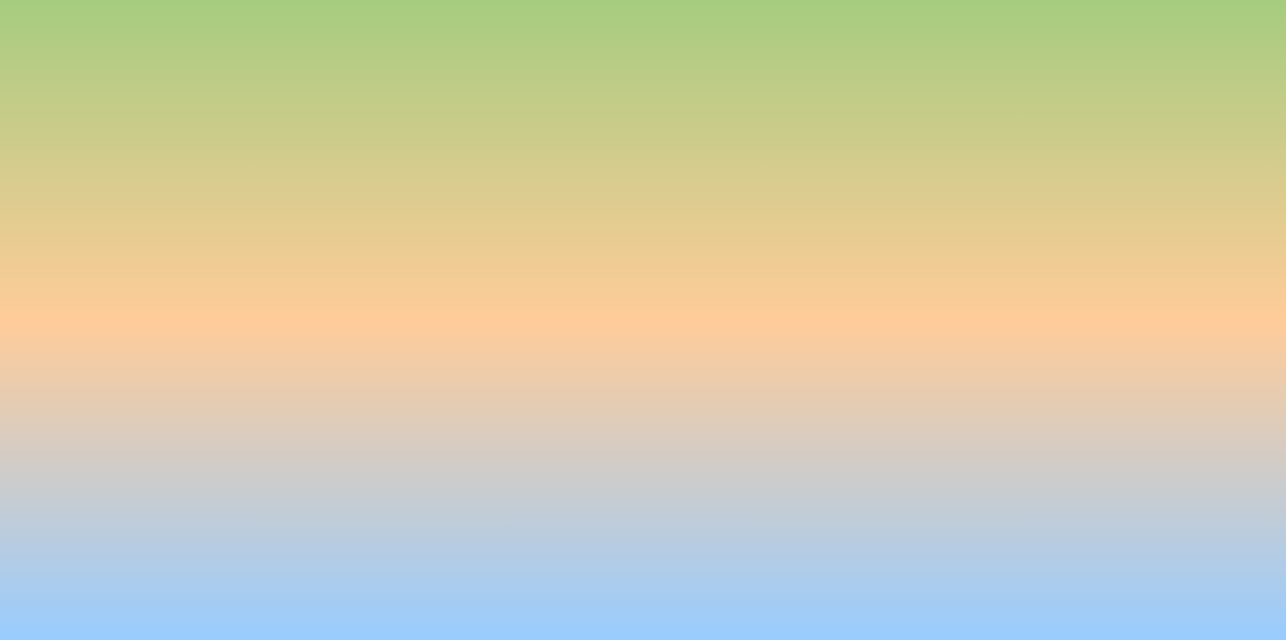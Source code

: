 <mxfile>
    <diagram id="2-c_HG88CQAUm-wB7uUq" name="Page-1">
        <mxGraphModel dx="736" dy="1064" grid="0" gridSize="10" guides="1" tooltips="1" connect="1" arrows="1" fold="1" page="1" pageScale="1" pageWidth="850" pageHeight="1100" math="0" shadow="0">
            <root>
                <mxCell id="0"/>
                <mxCell id="1" parent="0"/>
                <mxCell id="2" value="" style="rounded=0;whiteSpace=wrap;html=1;strokeColor=none;gradientColor=#FF9933;fillColor=#4D9900;opacity=50;" parent="1" vertex="1">
                    <mxGeometry x="187" y="480" width="643" height="160" as="geometry"/>
                </mxCell>
                <mxCell id="3" value="" style="rounded=0;whiteSpace=wrap;html=1;strokeColor=none;fillColor=#FF9933;gradientColor=#3399FF;opacity=50;" parent="1" vertex="1">
                    <mxGeometry x="187" y="640" width="643" height="160" as="geometry"/>
                </mxCell>
            </root>
        </mxGraphModel>
    </diagram>
</mxfile>